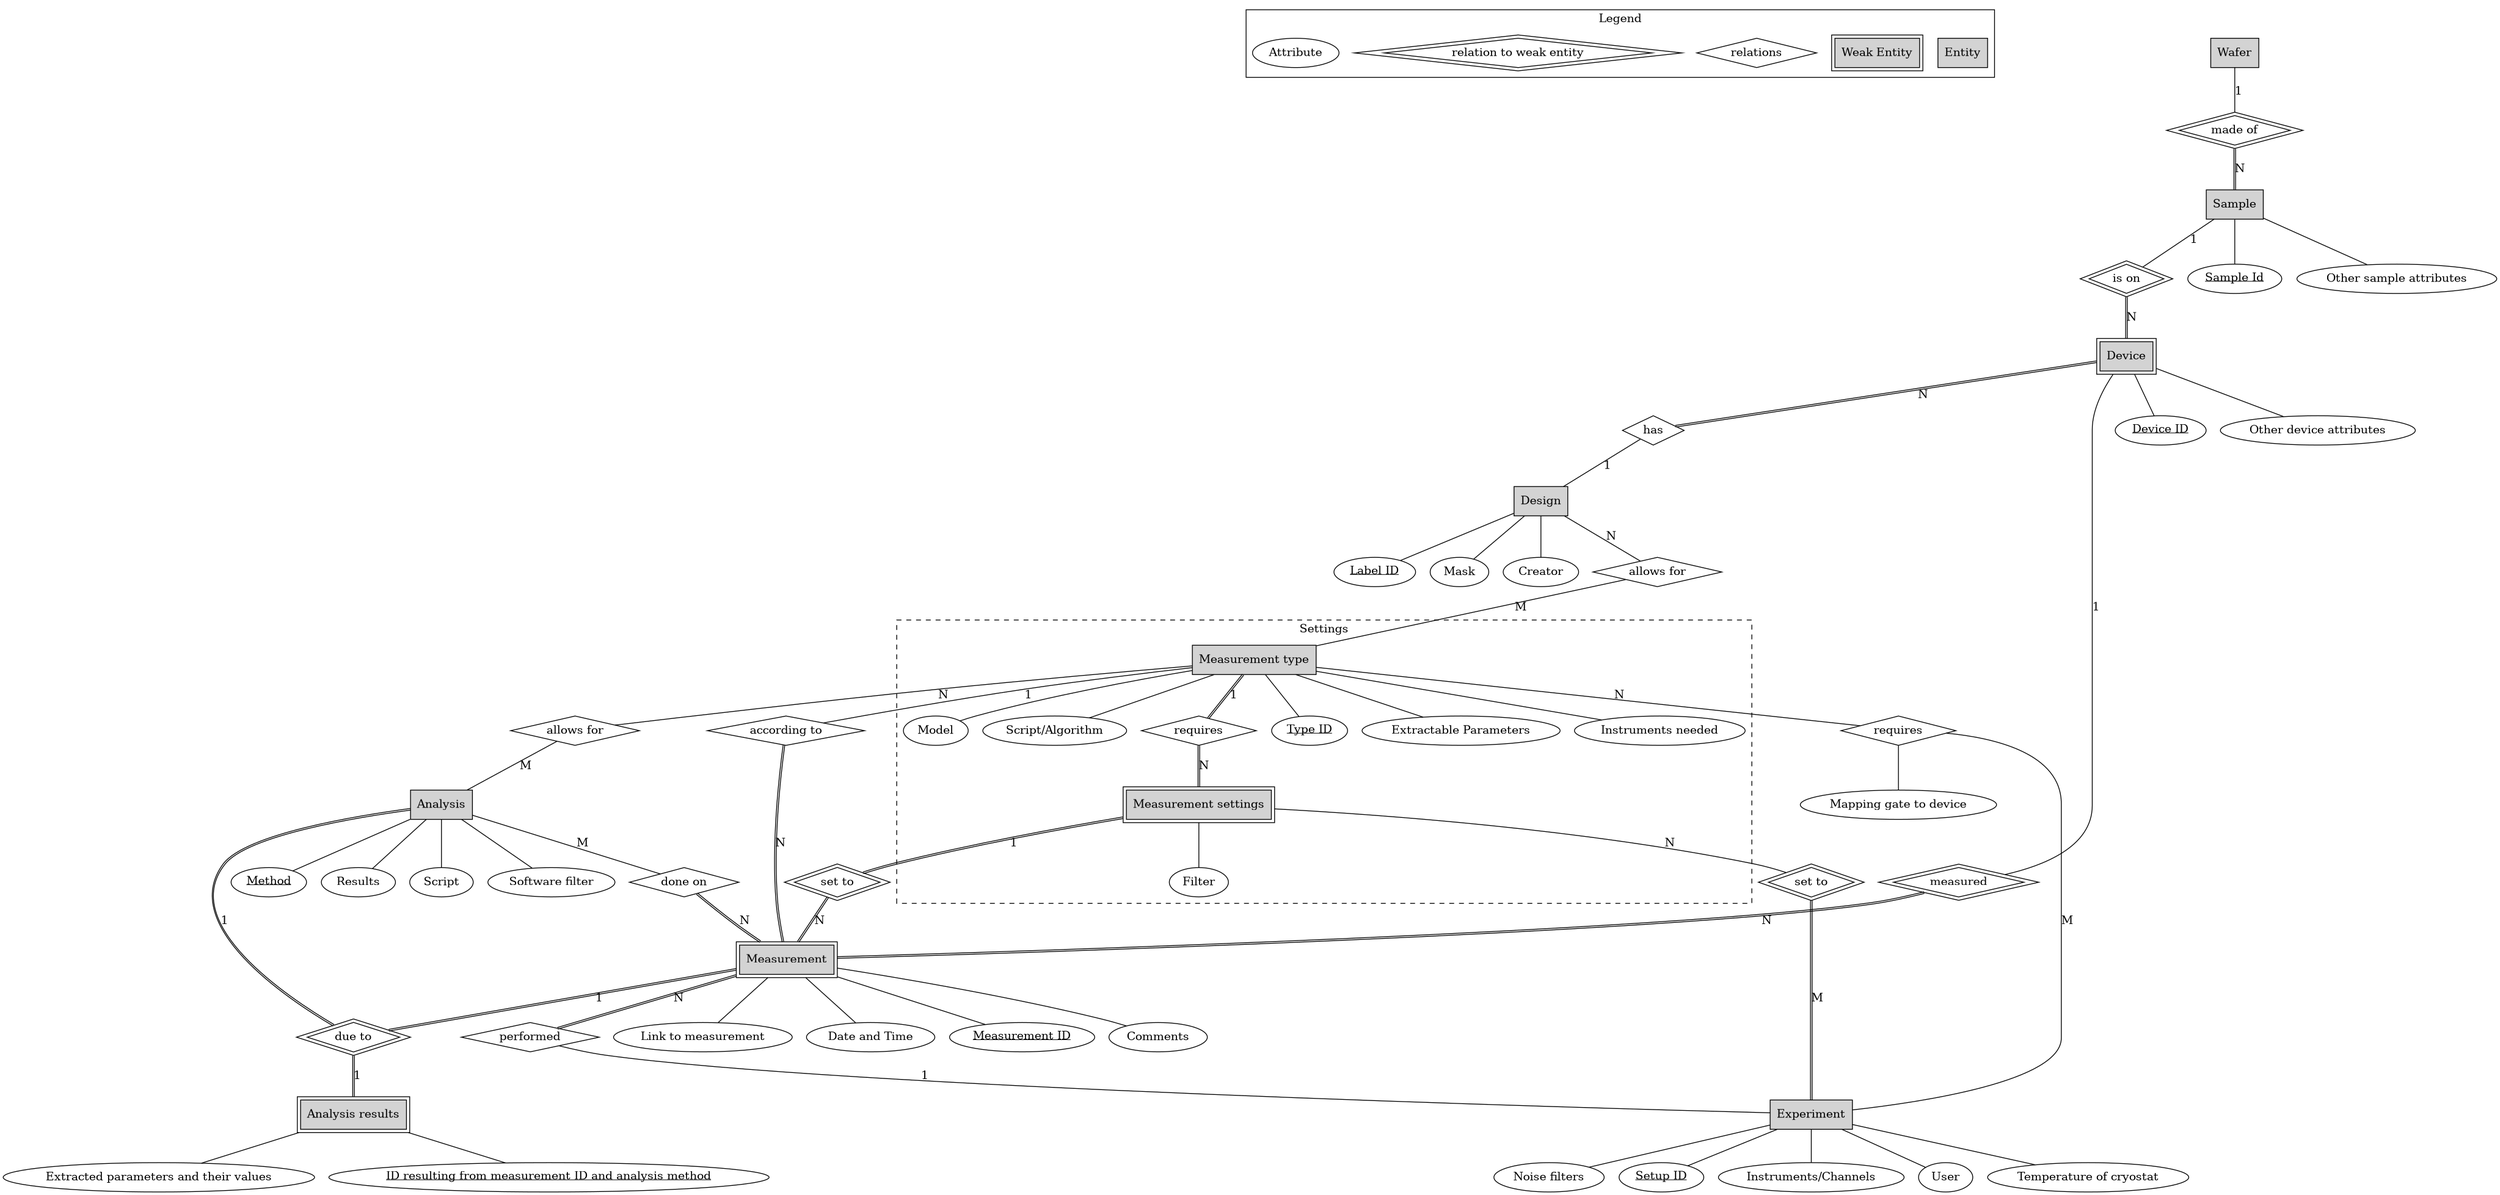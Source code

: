 @startdot
graph G {
	' layout = neato;
	' overlap = false;

	' Legend
	subgraph cluster_legend{
		label = "Legend";
		color = "black";
		entity [label = "Entity", shape = box, style = filled, fillcolor = lightgrey, peripheries = 1, pos = "-2,0!"];
		weak_entity [label = "Weak Entity", shape = box, style = filled, fillcolor = lightgrey, peripheries = 2];
		relations [label = "relations", shape = "diamond", style = "", peripheries = 1];
		weak_relations [label = "relation to weak entity", shape = diamond, peripheries = 2];
		attributes [label = "Attribute", peripheries = 1, shape = ellipse, style = ""];	
	}
	
	' Independent Entities
	node [shape = box, style = "filled", fillcolor = lightgrey];
	design [label = "Design"];
	wafer [label = "Wafer"];
	sample [label = "Sample", tooltip = "This is a tooltip"];
	analysis  [label = "Analysis"];
	experiment [label = "Experiment"];
	
	' Dependent Entities
	node [shape = box, peripheries = 2];
	device [label = "Device", URL = "C:\Users\till3\Desktop\Update_18-09-20"];
	measurement [label = "Measurement"];
	results [label = "Analysis results", tooltip = "Parameters/Results of a measurement extracted according to certain analysis method"];

	' Independent relations
	node [shape = diamond, style = "", peripheries = 1];
	rel_design_device [label = "has"];
	rel_design_msmnt_type [label = "allows for"];
	rel_msmnt_type_analysis [label = "allows for"];
	rel_experiment_msmnt [label = "performed"];
	rel_analysis_msmnt [label = "done on"];
	rel_msmnt_type_measurement [label = "according to"];
	rel_msmnt_type_experiment [label = "requires"];
	
	' Dependent relations
	node [shape = diamond, peripheries = 2];
	rel_wafer_sample [label = "made of"];
	rel_sample_device [label = "is on"];
	rel_device_measurement [label = "measured"];
	rel_msmnt_settings_measurement [label = "set to"];
	rel_results [label = "due to"];
	rel_msmnt_settings_experiment [label = "set to"];
	
	' Attributes
	node [shape = ellipse, peripheries = 1];

	sample_ID [label = <<u>Sample Id</u>>];
	sample_placeholder [label = "Other sample attributes"];

	device_ID [label = <<u>Device ID</u>>];
	device_placeholder [label = "Other device attributes"];

	design_ID [label = <<u>Label ID</u>>];
	design_mask [label = "Mask", tooltip ="(e.g. link to .cad-file)"];
	design_creator [label = "Creator"];

	msmnt_ID [label = <<u>Measurement ID</u>>];
	msmnt_comments [label = "Comments"];
	msmnt_link [label = "Link to measurement"];
	msmnt_datetime [label = "Date and Time"];

	exp_ID [label = <<u>Setup ID</u>>];
	exp_instruments [label = "Instruments/Channels"];
	exp_user [label = "User", tooltip = "User performing the experiment"];
	exp_temperature [label = "Temperature of cryostat"];
	exp_filter [label = "Noise filters"];

	an_ID [label = <<u>Method</u>>];
	an_results[label = "Results", tooltip = "Parameters that can be gained by this analysis method"];
	an_script[label = "Script", tooltip = "Script or algorithm used to perform this analysis (Link sufficient)"];
	an_filter [label = "Software filter"];

	res_ID [label =<<u>ID resulting from measurement ID and analysis method</u>>];
	res_results [label = "Extracted parameters and their values"];

	rel_msmnt_type_experiment_mapping [label = "Mapping gate to device"];

	edge [arrowhead = "none", arrowtail = "none"];
	
	' Attribute Connections

	measurement -- msmnt_ID, msmnt_comments, msmnt_datetime, msmnt_link;
	sample -- sample_ID, sample_placeholder;
	device -- device_ID, device_placeholder;
	design -- design_ID, design_creator, design_mask;
	experiment -- exp_ID, exp_instruments, exp_temperature, exp_user, exp_filter;
	analysis -- an_ID, an_results, an_script, an_filter;
	results -- res_ID, res_results;
	rel_msmnt_type_experiment -- rel_msmnt_type_experiment_mapping;


	' Independent Connections
	wafer -- rel_wafer_sample [label = "1"];
	sample -- rel_sample_device [label = "1"];
	device -- rel_device_measurement [label = "1"];
	rel_design_device -- design [label = "1"];
	design -- rel_design_msmnt_type [label = "N"];
	rel_design_msmnt_type --measurement_type [label = "M"];
	measurement_type -- rel_msmnt_type_analysis [label = "N"];
	rel_msmnt_type_analysis -- analysis [label = "M"];
	analysis -- rel_analysis_msmnt [label = "M"];
	rel_experiment_msmnt -- experiment [label = "1"];
	measurement_type -- rel_msmnt_type_measurement [label = "1"];
	measurement_type -- rel_msmnt_type_experiment [label = "N"];
	rel_msmnt_type_experiment -- experiment [label = "M"];
	measurement_settings -- rel_msmnt_settings_experiment [label = "N"];
	
	' Dependent Connections
	edge [arrowhead = "none", arrowtail = "none", color = "black:black"];
	rel_wafer_sample -- sample [label = "N"];
	rel_sample_device -- device [label = "N"];
	device -- rel_design_device [label = "N"];
	rel_device_measurement -- measurement [label = "N"];
	measurement -- rel_experiment_msmnt [label = "N"];
	measurement_settings -- rel_msmnt_settings_measurement [label = "1"];
	rel_msmnt_settings_measurement -- measurement [label = "N"];
	rel_analysis_msmnt -- measurement [label = "N"];
	rel_msmnt_type_measurement -- measurement [label = "N"];
	analysis -- rel_results [label = "1"];
	measurement -- rel_results [label = "1"];
	rel_results -- results [label = "1"];
	rel_msmnt_settings_experiment -- experiment [label = "M"];
	
	' Cluster
	subgraph cluster_settings{
		label = "Settings";
		style = "dashed";
		measurement_type [shape = box, style = "filled", fillcolor = lightgrey, peripheries = 1, label = "Measurement type"];
		measurement_settings [shape = box, style = "filled", fillcolor = lightgrey, peripheries = 2, label = "Measurement settings"];
		rel_msmnt_type_msmnt_settings [label = "requires", shape = "diamond", style = ""];
		measurement_type -- rel_msmnt_type_msmnt_settings [label = "1"];
		rel_msmnt_type_msmnt_settings -- measurement_settings [label = "N", color = "black:black"];
		
		' Cluster Attributes
		node [shape = ellipse];
		msmnt_type_ID [label = <<u>Type ID</u>>];
		msmnt_type_outcomes [label = "Extractable Parameters", tooltip = "Parameters that are measured by this type of measurement, e.g. T1, T2,... for coherence time measurements"];
		msmnt_type_requirements [label = "Instruments needed"];
		msmnt_type_model [label = "Model"];
		msmnt_type_script [label = "Script/Algorithm"];

		settings_filter [label = "Filter"];
		
		' Cluster Attribute Connections
		edge [color = "black"];
		measurement_type -- msmnt_type_ID, msmnt_type_outcomes, msmnt_type_requirements, msmnt_type_model, msmnt_type_script;
		measurement_settings -- settings_filter;

		}
	
	




}
@enddot
